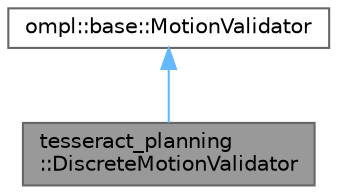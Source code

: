 digraph "tesseract_planning::DiscreteMotionValidator"
{
 // LATEX_PDF_SIZE
  bgcolor="transparent";
  edge [fontname=Helvetica,fontsize=10,labelfontname=Helvetica,labelfontsize=10];
  node [fontname=Helvetica,fontsize=10,shape=box,height=0.2,width=0.4];
  Node1 [label="tesseract_planning\l::DiscreteMotionValidator",height=0.2,width=0.4,color="gray40", fillcolor="grey60", style="filled", fontcolor="black",tooltip="Continuous collision check between two states."];
  Node2 -> Node1 [dir="back",color="steelblue1",style="solid"];
  Node2 [label="ompl::base::MotionValidator",height=0.2,width=0.4,color="gray40", fillcolor="white", style="filled",tooltip=" "];
}
